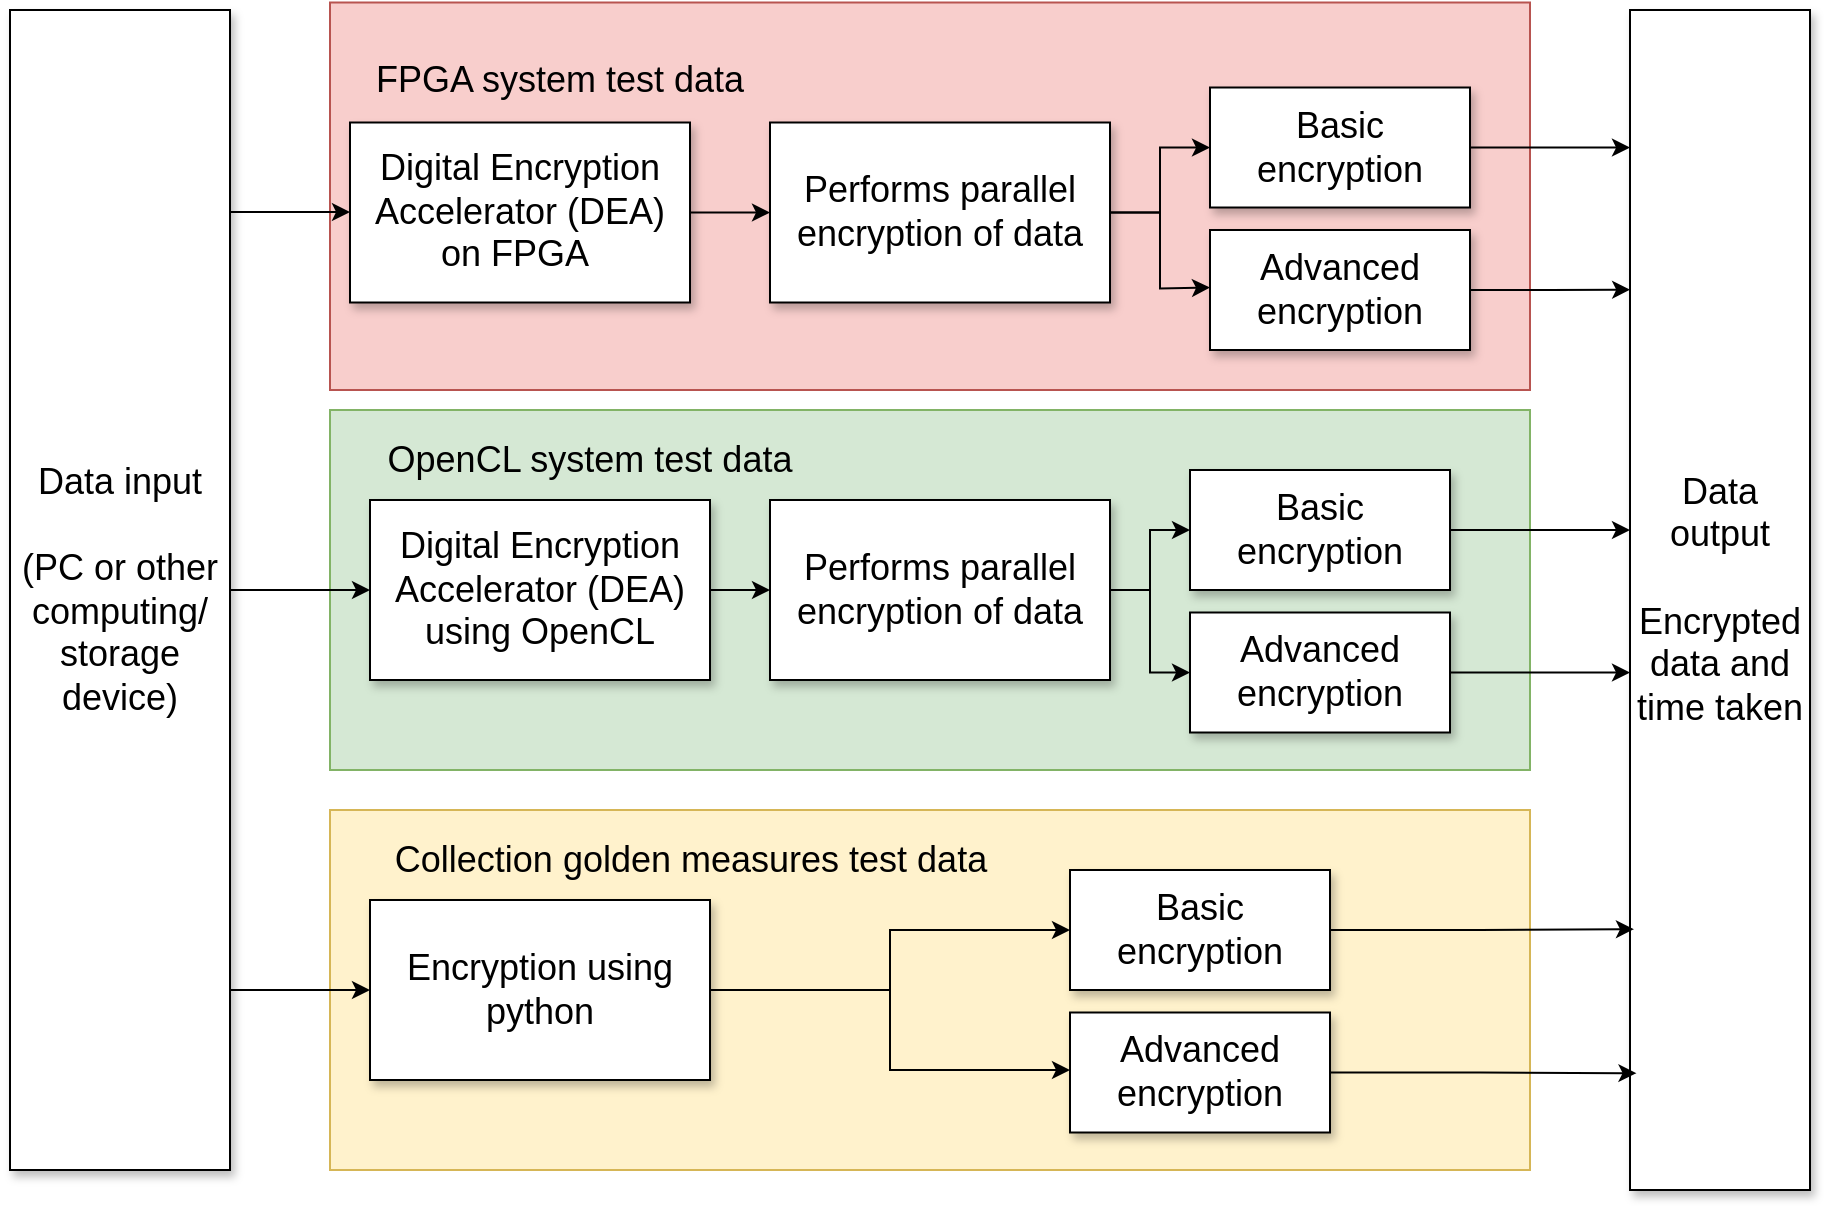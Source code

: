 <mxfile version="24.4.0" type="device">
  <diagram id="0cNQ_x8TMOvFBzhkU8wX" name="Page-1">
    <mxGraphModel dx="1344" dy="920" grid="1" gridSize="10" guides="1" tooltips="1" connect="1" arrows="1" fold="1" page="1" pageScale="1" pageWidth="850" pageHeight="1100" math="0" shadow="0">
      <root>
        <mxCell id="0" />
        <mxCell id="1" parent="0" />
        <mxCell id="Vgnb7qdaiymQg7RaKHQl-1" value="" style="swimlane;startSize=0;labelBackgroundColor=none;fillColor=#f8cecc;strokeColor=#b85450;" vertex="1" parent="1">
          <mxGeometry x="790" y="340" width="600" height="190" as="geometry" />
        </mxCell>
        <mxCell id="Vgnb7qdaiymQg7RaKHQl-2" value="" style="rounded=0;whiteSpace=wrap;html=1;fillColor=#f8cecc;strokeColor=#b85450;" vertex="1" parent="Vgnb7qdaiymQg7RaKHQl-1">
          <mxGeometry y="-3.75" width="600" height="193.75" as="geometry" />
        </mxCell>
        <mxCell id="Vgnb7qdaiymQg7RaKHQl-3" value="&lt;div style=&quot;font-size: 18px;&quot;&gt;FPGA system t&lt;span style=&quot;text-wrap: nowrap; background-color: initial;&quot;&gt;est data&lt;/span&gt;&lt;/div&gt;" style="text;html=1;align=center;verticalAlign=middle;whiteSpace=wrap;rounded=0;fontSize=18;labelBackgroundColor=none;" vertex="1" parent="Vgnb7qdaiymQg7RaKHQl-1">
          <mxGeometry x="20" y="10" width="190" height="50" as="geometry" />
        </mxCell>
        <mxCell id="Vgnb7qdaiymQg7RaKHQl-4" style="edgeStyle=orthogonalEdgeStyle;rounded=0;orthogonalLoop=1;jettySize=auto;html=1;entryX=0;entryY=0.5;entryDx=0;entryDy=0;labelBackgroundColor=none;fontColor=default;" edge="1" parent="Vgnb7qdaiymQg7RaKHQl-1" source="Vgnb7qdaiymQg7RaKHQl-5" target="Vgnb7qdaiymQg7RaKHQl-8">
          <mxGeometry relative="1" as="geometry" />
        </mxCell>
        <mxCell id="Vgnb7qdaiymQg7RaKHQl-5" value="Digital Encryption Accelerator (DEA) on FPGA&amp;nbsp;" style="whiteSpace=wrap;html=1;shadow=1;fontSize=18;labelBackgroundColor=none;" vertex="1" parent="Vgnb7qdaiymQg7RaKHQl-1">
          <mxGeometry x="10" y="56.25" width="170" height="90" as="geometry" />
        </mxCell>
        <mxCell id="Vgnb7qdaiymQg7RaKHQl-6" style="edgeStyle=orthogonalEdgeStyle;rounded=0;orthogonalLoop=1;jettySize=auto;html=1;labelBackgroundColor=none;fontColor=default;" edge="1" parent="Vgnb7qdaiymQg7RaKHQl-1" source="Vgnb7qdaiymQg7RaKHQl-8" target="Vgnb7qdaiymQg7RaKHQl-9">
          <mxGeometry relative="1" as="geometry" />
        </mxCell>
        <mxCell id="Vgnb7qdaiymQg7RaKHQl-7" style="edgeStyle=orthogonalEdgeStyle;rounded=0;orthogonalLoop=1;jettySize=auto;html=1;entryX=0;entryY=0.5;entryDx=0;entryDy=0;labelBackgroundColor=none;fontColor=default;" edge="1" parent="Vgnb7qdaiymQg7RaKHQl-1" source="Vgnb7qdaiymQg7RaKHQl-8">
          <mxGeometry relative="1" as="geometry">
            <mxPoint x="440" y="138.75" as="targetPoint" />
          </mxGeometry>
        </mxCell>
        <mxCell id="Vgnb7qdaiymQg7RaKHQl-8" value="Performs parallel encryption of data" style="whiteSpace=wrap;html=1;shadow=1;fontSize=18;labelBackgroundColor=none;" vertex="1" parent="Vgnb7qdaiymQg7RaKHQl-1">
          <mxGeometry x="220" y="56.25" width="170" height="90" as="geometry" />
        </mxCell>
        <mxCell id="Vgnb7qdaiymQg7RaKHQl-9" value="Basic encryption" style="whiteSpace=wrap;html=1;shadow=1;fontSize=18;labelBackgroundColor=none;" vertex="1" parent="Vgnb7qdaiymQg7RaKHQl-1">
          <mxGeometry x="440" y="38.75" width="130" height="60" as="geometry" />
        </mxCell>
        <mxCell id="Vgnb7qdaiymQg7RaKHQl-10" value="Advanced encryption" style="whiteSpace=wrap;html=1;shadow=1;fontSize=18;labelBackgroundColor=none;" vertex="1" parent="Vgnb7qdaiymQg7RaKHQl-1">
          <mxGeometry x="440" y="110" width="130" height="60" as="geometry" />
        </mxCell>
        <mxCell id="Vgnb7qdaiymQg7RaKHQl-11" value="" style="swimlane;startSize=0;labelBackgroundColor=none;" vertex="1" parent="1">
          <mxGeometry x="790" y="540" width="600" height="180" as="geometry" />
        </mxCell>
        <mxCell id="Vgnb7qdaiymQg7RaKHQl-12" value="" style="rounded=0;whiteSpace=wrap;html=1;fillColor=#d5e8d4;strokeColor=#82b366;" vertex="1" parent="Vgnb7qdaiymQg7RaKHQl-11">
          <mxGeometry width="600" height="180" as="geometry" />
        </mxCell>
        <mxCell id="Vgnb7qdaiymQg7RaKHQl-13" value="" style="edgeStyle=orthogonalEdgeStyle;rounded=0;orthogonalLoop=1;jettySize=auto;html=1;labelBackgroundColor=none;fontColor=default;" edge="1" parent="Vgnb7qdaiymQg7RaKHQl-11" source="Vgnb7qdaiymQg7RaKHQl-14" target="Vgnb7qdaiymQg7RaKHQl-17">
          <mxGeometry relative="1" as="geometry" />
        </mxCell>
        <mxCell id="Vgnb7qdaiymQg7RaKHQl-14" value="Digital Encryption Accelerator (DEA) using OpenCL" style="whiteSpace=wrap;html=1;shadow=1;fontSize=18;labelBackgroundColor=none;" vertex="1" parent="Vgnb7qdaiymQg7RaKHQl-11">
          <mxGeometry x="20" y="45" width="170" height="90" as="geometry" />
        </mxCell>
        <mxCell id="Vgnb7qdaiymQg7RaKHQl-15" style="edgeStyle=orthogonalEdgeStyle;rounded=0;orthogonalLoop=1;jettySize=auto;html=1;labelBackgroundColor=none;fontColor=default;" edge="1" parent="Vgnb7qdaiymQg7RaKHQl-11" source="Vgnb7qdaiymQg7RaKHQl-17" target="Vgnb7qdaiymQg7RaKHQl-18">
          <mxGeometry relative="1" as="geometry" />
        </mxCell>
        <mxCell id="Vgnb7qdaiymQg7RaKHQl-16" style="edgeStyle=orthogonalEdgeStyle;rounded=0;orthogonalLoop=1;jettySize=auto;html=1;labelBackgroundColor=none;fontColor=default;" edge="1" parent="Vgnb7qdaiymQg7RaKHQl-11" source="Vgnb7qdaiymQg7RaKHQl-17" target="Vgnb7qdaiymQg7RaKHQl-19">
          <mxGeometry relative="1" as="geometry" />
        </mxCell>
        <mxCell id="Vgnb7qdaiymQg7RaKHQl-17" value="Performs parallel encryption of data" style="whiteSpace=wrap;html=1;shadow=1;fontSize=18;labelBackgroundColor=none;" vertex="1" parent="Vgnb7qdaiymQg7RaKHQl-11">
          <mxGeometry x="220" y="45" width="170" height="90" as="geometry" />
        </mxCell>
        <mxCell id="Vgnb7qdaiymQg7RaKHQl-18" value="Basic encryption" style="whiteSpace=wrap;html=1;shadow=1;fontSize=18;labelBackgroundColor=none;" vertex="1" parent="Vgnb7qdaiymQg7RaKHQl-11">
          <mxGeometry x="430" y="30" width="130" height="60" as="geometry" />
        </mxCell>
        <mxCell id="Vgnb7qdaiymQg7RaKHQl-19" value="Advanced encryption" style="whiteSpace=wrap;html=1;shadow=1;fontSize=18;labelBackgroundColor=none;" vertex="1" parent="Vgnb7qdaiymQg7RaKHQl-11">
          <mxGeometry x="430" y="101.25" width="130" height="60" as="geometry" />
        </mxCell>
        <mxCell id="Vgnb7qdaiymQg7RaKHQl-20" value="&lt;div style=&quot;font-size: 18px;&quot;&gt;OpenCL system t&lt;span style=&quot;text-wrap: nowrap; background-color: initial;&quot;&gt;est data&lt;/span&gt;&lt;/div&gt;" style="text;html=1;align=center;verticalAlign=middle;whiteSpace=wrap;rounded=0;fontSize=18;labelBackgroundColor=none;" vertex="1" parent="Vgnb7qdaiymQg7RaKHQl-11">
          <mxGeometry x="20" width="220" height="50" as="geometry" />
        </mxCell>
        <mxCell id="Vgnb7qdaiymQg7RaKHQl-21" value="" style="swimlane;startSize=0;labelBackgroundColor=none;" vertex="1" parent="1">
          <mxGeometry x="790" y="740" width="600" height="180" as="geometry" />
        </mxCell>
        <mxCell id="Vgnb7qdaiymQg7RaKHQl-22" value="" style="rounded=0;whiteSpace=wrap;html=1;fillColor=#fff2cc;strokeColor=#d6b656;" vertex="1" parent="Vgnb7qdaiymQg7RaKHQl-21">
          <mxGeometry width="600" height="180" as="geometry" />
        </mxCell>
        <mxCell id="Vgnb7qdaiymQg7RaKHQl-23" style="edgeStyle=orthogonalEdgeStyle;rounded=0;orthogonalLoop=1;jettySize=auto;html=1;entryX=0;entryY=0.5;entryDx=0;entryDy=0;labelBackgroundColor=none;fontColor=default;" edge="1" parent="Vgnb7qdaiymQg7RaKHQl-21" source="Vgnb7qdaiymQg7RaKHQl-25" target="Vgnb7qdaiymQg7RaKHQl-26">
          <mxGeometry relative="1" as="geometry" />
        </mxCell>
        <mxCell id="Vgnb7qdaiymQg7RaKHQl-24" style="edgeStyle=orthogonalEdgeStyle;rounded=0;orthogonalLoop=1;jettySize=auto;html=1;labelBackgroundColor=none;fontColor=default;" edge="1" parent="Vgnb7qdaiymQg7RaKHQl-21" source="Vgnb7qdaiymQg7RaKHQl-25" target="Vgnb7qdaiymQg7RaKHQl-27">
          <mxGeometry relative="1" as="geometry">
            <Array as="points">
              <mxPoint x="280" y="90" />
              <mxPoint x="280" y="130" />
            </Array>
          </mxGeometry>
        </mxCell>
        <mxCell id="Vgnb7qdaiymQg7RaKHQl-25" value="Encryption using python" style="whiteSpace=wrap;html=1;shadow=1;fontSize=18;labelBackgroundColor=none;" vertex="1" parent="Vgnb7qdaiymQg7RaKHQl-21">
          <mxGeometry x="20" y="45" width="170" height="90" as="geometry" />
        </mxCell>
        <mxCell id="Vgnb7qdaiymQg7RaKHQl-26" value="Basic encryption" style="whiteSpace=wrap;html=1;shadow=1;fontSize=18;labelBackgroundColor=none;" vertex="1" parent="Vgnb7qdaiymQg7RaKHQl-21">
          <mxGeometry x="370" y="30" width="130" height="60" as="geometry" />
        </mxCell>
        <mxCell id="Vgnb7qdaiymQg7RaKHQl-27" value="Advanced encryption" style="whiteSpace=wrap;html=1;shadow=1;fontSize=18;labelBackgroundColor=none;" vertex="1" parent="Vgnb7qdaiymQg7RaKHQl-21">
          <mxGeometry x="370" y="101.25" width="130" height="60" as="geometry" />
        </mxCell>
        <mxCell id="Vgnb7qdaiymQg7RaKHQl-28" value="&lt;font style=&quot;font-size: 18px;&quot;&gt;Collection golden measures test data&lt;/font&gt;" style="text;html=1;align=center;verticalAlign=middle;resizable=0;points=[];autosize=1;strokeColor=none;fillColor=none;labelBackgroundColor=none;" vertex="1" parent="Vgnb7qdaiymQg7RaKHQl-21">
          <mxGeometry x="20" y="5" width="320" height="40" as="geometry" />
        </mxCell>
        <mxCell id="Vgnb7qdaiymQg7RaKHQl-29" value="Data output&lt;br&gt;&lt;br&gt;&lt;div&gt;Encrypted data and time taken&lt;/div&gt;" style="whiteSpace=wrap;html=1;shadow=1;fontSize=18;labelBackgroundColor=none;" vertex="1" parent="1">
          <mxGeometry x="1440" y="340" width="90" height="590" as="geometry" />
        </mxCell>
        <mxCell id="Vgnb7qdaiymQg7RaKHQl-30" style="edgeStyle=orthogonalEdgeStyle;rounded=0;orthogonalLoop=1;jettySize=auto;html=1;labelBackgroundColor=none;fontColor=default;" edge="1" parent="1" source="Vgnb7qdaiymQg7RaKHQl-33" target="Vgnb7qdaiymQg7RaKHQl-5">
          <mxGeometry relative="1" as="geometry">
            <Array as="points">
              <mxPoint x="770" y="441" />
              <mxPoint x="770" y="441" />
            </Array>
          </mxGeometry>
        </mxCell>
        <mxCell id="Vgnb7qdaiymQg7RaKHQl-31" style="edgeStyle=orthogonalEdgeStyle;rounded=0;orthogonalLoop=1;jettySize=auto;html=1;entryX=0;entryY=0.5;entryDx=0;entryDy=0;labelBackgroundColor=none;fontColor=default;" edge="1" parent="1" source="Vgnb7qdaiymQg7RaKHQl-33" target="Vgnb7qdaiymQg7RaKHQl-14">
          <mxGeometry relative="1" as="geometry" />
        </mxCell>
        <mxCell id="Vgnb7qdaiymQg7RaKHQl-32" style="edgeStyle=orthogonalEdgeStyle;rounded=0;orthogonalLoop=1;jettySize=auto;html=1;labelBackgroundColor=none;fontColor=default;" edge="1" parent="1" source="Vgnb7qdaiymQg7RaKHQl-33" target="Vgnb7qdaiymQg7RaKHQl-25">
          <mxGeometry relative="1" as="geometry">
            <Array as="points">
              <mxPoint x="750" y="830" />
              <mxPoint x="750" y="830" />
            </Array>
          </mxGeometry>
        </mxCell>
        <mxCell id="Vgnb7qdaiymQg7RaKHQl-33" value="&lt;div&gt;Data input&lt;/div&gt;&lt;br&gt;&lt;div&gt;(PC or other computing/ storage device)&lt;/div&gt;" style="whiteSpace=wrap;html=1;shadow=1;fontSize=18;labelBackgroundColor=none;" vertex="1" parent="1">
          <mxGeometry x="630" y="340" width="110" height="580" as="geometry" />
        </mxCell>
        <mxCell id="Vgnb7qdaiymQg7RaKHQl-34" value="" style="edgeStyle=orthogonalEdgeStyle;rounded=0;orthogonalLoop=1;jettySize=auto;html=1;labelBackgroundColor=none;fontColor=default;" edge="1" parent="1" source="Vgnb7qdaiymQg7RaKHQl-9" target="Vgnb7qdaiymQg7RaKHQl-29">
          <mxGeometry relative="1" as="geometry">
            <Array as="points">
              <mxPoint x="1420" y="409" />
              <mxPoint x="1420" y="409" />
            </Array>
          </mxGeometry>
        </mxCell>
        <mxCell id="Vgnb7qdaiymQg7RaKHQl-35" style="edgeStyle=orthogonalEdgeStyle;rounded=0;orthogonalLoop=1;jettySize=auto;html=1;entryX=0.001;entryY=0.237;entryDx=0;entryDy=0;entryPerimeter=0;labelBackgroundColor=none;fontColor=default;" edge="1" parent="1" source="Vgnb7qdaiymQg7RaKHQl-10" target="Vgnb7qdaiymQg7RaKHQl-29">
          <mxGeometry relative="1" as="geometry" />
        </mxCell>
        <mxCell id="Vgnb7qdaiymQg7RaKHQl-36" value="" style="edgeStyle=orthogonalEdgeStyle;rounded=0;orthogonalLoop=1;jettySize=auto;html=1;labelBackgroundColor=none;fontColor=default;" edge="1" parent="1" source="Vgnb7qdaiymQg7RaKHQl-18" target="Vgnb7qdaiymQg7RaKHQl-29">
          <mxGeometry relative="1" as="geometry">
            <Array as="points">
              <mxPoint x="1430" y="600" />
              <mxPoint x="1430" y="600" />
            </Array>
          </mxGeometry>
        </mxCell>
        <mxCell id="Vgnb7qdaiymQg7RaKHQl-37" value="" style="edgeStyle=orthogonalEdgeStyle;rounded=0;orthogonalLoop=1;jettySize=auto;html=1;labelBackgroundColor=none;fontColor=default;" edge="1" parent="1" source="Vgnb7qdaiymQg7RaKHQl-19" target="Vgnb7qdaiymQg7RaKHQl-29">
          <mxGeometry relative="1" as="geometry">
            <Array as="points">
              <mxPoint x="1420" y="671" />
              <mxPoint x="1420" y="671" />
            </Array>
          </mxGeometry>
        </mxCell>
        <mxCell id="Vgnb7qdaiymQg7RaKHQl-38" style="edgeStyle=orthogonalEdgeStyle;rounded=0;orthogonalLoop=1;jettySize=auto;html=1;entryX=0.022;entryY=0.779;entryDx=0;entryDy=0;entryPerimeter=0;labelBackgroundColor=none;fontColor=default;" edge="1" parent="1" source="Vgnb7qdaiymQg7RaKHQl-26" target="Vgnb7qdaiymQg7RaKHQl-29">
          <mxGeometry relative="1" as="geometry" />
        </mxCell>
        <mxCell id="Vgnb7qdaiymQg7RaKHQl-39" style="edgeStyle=orthogonalEdgeStyle;rounded=0;orthogonalLoop=1;jettySize=auto;html=1;entryX=0.036;entryY=0.901;entryDx=0;entryDy=0;entryPerimeter=0;labelBackgroundColor=none;fontColor=default;" edge="1" parent="1" source="Vgnb7qdaiymQg7RaKHQl-27" target="Vgnb7qdaiymQg7RaKHQl-29">
          <mxGeometry relative="1" as="geometry" />
        </mxCell>
      </root>
    </mxGraphModel>
  </diagram>
</mxfile>
